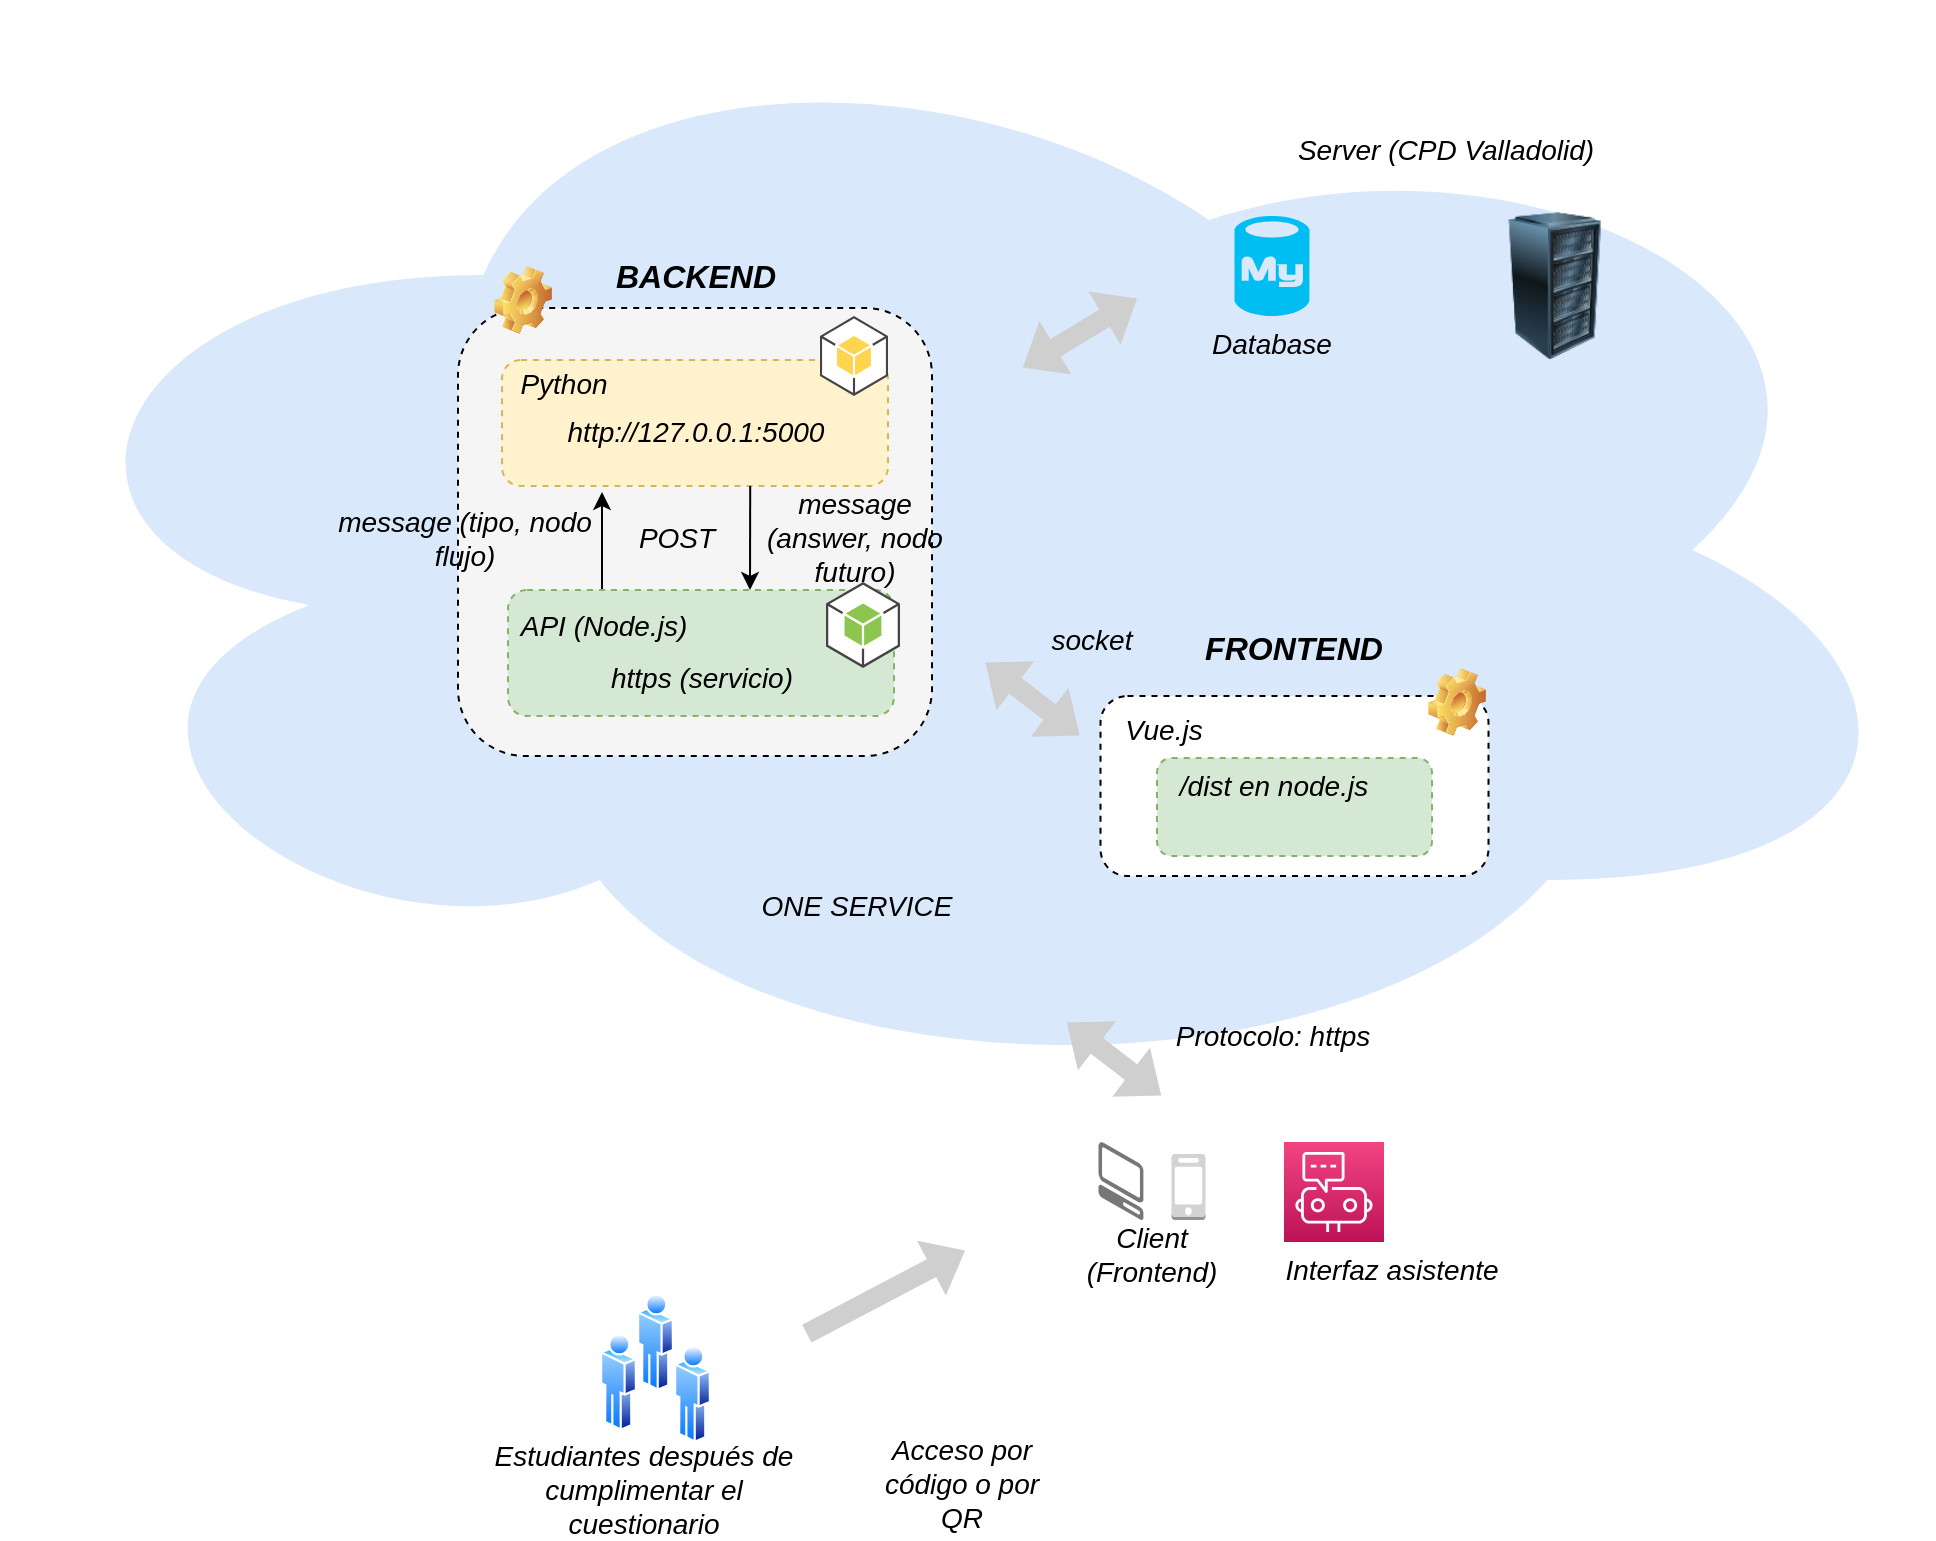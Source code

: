 <mxfile version="20.8.8" type="device"><diagram id="4CA7qquYvCr6WYJKMAbr" name="Page-1"><mxGraphModel dx="1834" dy="1131" grid="0" gridSize="10" guides="1" tooltips="1" connect="1" arrows="1" fold="1" page="0" pageScale="1" pageWidth="827" pageHeight="1169" math="0" shadow="0"><root><mxCell id="0"/><mxCell id="1" parent="0"/><mxCell id="6ighs5XaLtLn4eEmnkQy-30" value="" style="ellipse;shape=cloud;whiteSpace=wrap;html=1;fillColor=#dae8fc;strokeColor=none;" parent="1" vertex="1"><mxGeometry x="-161" y="-381" width="967" height="550" as="geometry"/></mxCell><mxCell id="6ighs5XaLtLn4eEmnkQy-31" value="&lt;p style=&quot;line-height: 150%;&quot;&gt;&lt;br&gt;&lt;/p&gt;" style="rounded=1;whiteSpace=wrap;html=1;strokeColor=default;dashed=1;fillColor=#f5f5f5;fontColor=#333333;fontSize=14;" parent="1" vertex="1"><mxGeometry x="68" y="-227" width="237" height="224" as="geometry"/></mxCell><mxCell id="6ighs5XaLtLn4eEmnkQy-32" value="" style="image;html=1;image=img/lib/clip_art/computers/Server_Rack_128x128.png;dashed=1;strokeColor=default;" parent="1" vertex="1"><mxGeometry x="579" y="-275" width="75" height="74" as="geometry"/></mxCell><mxCell id="6ighs5XaLtLn4eEmnkQy-33" value="Server (CPD Valladolid)" style="text;html=1;strokeColor=none;fillColor=none;align=center;verticalAlign=middle;whiteSpace=wrap;rounded=0;fontStyle=2;fontSize=14;" parent="1" vertex="1"><mxGeometry x="472" y="-331" width="180" height="49" as="geometry"/></mxCell><mxCell id="6ighs5XaLtLn4eEmnkQy-35" value="Database" style="text;html=1;strokeColor=none;fillColor=none;align=center;verticalAlign=middle;whiteSpace=wrap;rounded=0;fontStyle=2;fontSize=14;" parent="1" vertex="1"><mxGeometry x="427" y="-227" width="96" height="35" as="geometry"/></mxCell><mxCell id="6ighs5XaLtLn4eEmnkQy-38" value="" style="verticalLabelPosition=bottom;html=1;verticalAlign=top;align=center;strokeColor=none;fillColor=#00BEF2;shape=mxgraph.azure.mysql_database;" parent="1" vertex="1"><mxGeometry x="456.25" y="-273" width="37.5" height="50" as="geometry"/></mxCell><mxCell id="6ighs5XaLtLn4eEmnkQy-39" value="" style="shape=flexArrow;endArrow=classic;startArrow=classic;html=1;rounded=0;fillColor=#CFCFCF;strokeColor=none;" parent="1" edge="1"><mxGeometry width="100" height="100" relative="1" as="geometry"><mxPoint x="350" y="-197" as="sourcePoint"/><mxPoint x="408" y="-232" as="targetPoint"/></mxGeometry></mxCell><mxCell id="6ighs5XaLtLn4eEmnkQy-42" value="" style="group" parent="1" vertex="1" connectable="0"><mxGeometry x="388.25" y="190" width="53.5" height="39" as="geometry"/></mxCell><mxCell id="6ighs5XaLtLn4eEmnkQy-40" value="" style="verticalLabelPosition=bottom;html=1;verticalAlign=top;strokeWidth=1;align=center;outlineConnect=0;dashed=0;outlineConnect=0;shape=mxgraph.aws3d.client;aspect=fixed;strokeColor=none;fillColor=#777777;" parent="6ighs5XaLtLn4eEmnkQy-42" vertex="1"><mxGeometry width="22.5" height="39" as="geometry"/></mxCell><mxCell id="6ighs5XaLtLn4eEmnkQy-41" value="" style="outlineConnect=0;dashed=0;verticalLabelPosition=bottom;verticalAlign=top;align=center;html=1;shape=mxgraph.aws3.mobile_client;fillColor=#D2D3D3;gradientColor=none;strokeColor=default;" parent="6ighs5XaLtLn4eEmnkQy-42" vertex="1"><mxGeometry x="36.5" y="6" width="17" height="33" as="geometry"/></mxCell><mxCell id="6ighs5XaLtLn4eEmnkQy-43" value="Client (Frontend)" style="text;html=1;strokeColor=none;fillColor=none;align=center;verticalAlign=middle;whiteSpace=wrap;rounded=0;fontStyle=2;fontSize=14;" parent="1" vertex="1"><mxGeometry x="367" y="232" width="96" height="27" as="geometry"/></mxCell><mxCell id="6ighs5XaLtLn4eEmnkQy-45" value="" style="image;html=1;image=img/lib/clip_art/general/Gear_128x128.png;strokeColor=default;" parent="1" vertex="1"><mxGeometry x="77" y="-248" width="47" height="34" as="geometry"/></mxCell><mxCell id="6ighs5XaLtLn4eEmnkQy-47" value="" style="rounded=1;whiteSpace=wrap;html=1;strokeColor=default;dashed=1;fontSize=14;" parent="1" vertex="1"><mxGeometry x="389.25" y="-33" width="194" height="90" as="geometry"/></mxCell><mxCell id="6ighs5XaLtLn4eEmnkQy-48" value="" style="shape=flexArrow;endArrow=classic;startArrow=classic;html=1;rounded=0;fillColor=#CFCFCF;strokeColor=none;" parent="1" edge="1"><mxGeometry width="100" height="100" relative="1" as="geometry"><mxPoint x="372" y="130.0" as="sourcePoint"/><mxPoint x="420" y="167" as="targetPoint"/></mxGeometry></mxCell><mxCell id="6ighs5XaLtLn4eEmnkQy-50" value="" style="image;html=1;image=img/lib/clip_art/general/Gear_128x128.png;strokeColor=default;" parent="1" vertex="1"><mxGeometry x="544" y="-47" width="47" height="34" as="geometry"/></mxCell><mxCell id="6ighs5XaLtLn4eEmnkQy-52" value="" style="shape=flexArrow;endArrow=classic;html=1;rounded=0;fillColor=#CFCFCF;strokeColor=none;" parent="1" edge="1"><mxGeometry width="50" height="50" relative="1" as="geometry"><mxPoint x="242" y="286" as="sourcePoint"/><mxPoint x="322" y="244" as="targetPoint"/></mxGeometry></mxCell><mxCell id="6ighs5XaLtLn4eEmnkQy-55" value="" style="group" parent="1" vertex="1" connectable="0"><mxGeometry x="297" y="290" width="45" height="48" as="geometry"/></mxCell><mxCell id="6ighs5XaLtLn4eEmnkQy-53" value="" style="shape=image;html=1;verticalAlign=top;verticalLabelPosition=bottom;labelBackgroundColor=#ffffff;imageAspect=0;aspect=fixed;image=https://cdn1.iconfinder.com/data/icons/ios-11-glyphs/30/qr_code-128.png" parent="6ighs5XaLtLn4eEmnkQy-55" vertex="1"><mxGeometry x="21" y="24" width="24" height="24" as="geometry"/></mxCell><mxCell id="6ighs5XaLtLn4eEmnkQy-54" value="" style="shape=image;html=1;verticalAlign=top;verticalLabelPosition=bottom;labelBackgroundColor=#ffffff;imageAspect=0;aspect=fixed;image=https://cdn4.iconfinder.com/data/icons/basic-user-interface-2/512/User_Interface-40-128.png;dashed=1;strokeColor=default;" parent="6ighs5XaLtLn4eEmnkQy-55" vertex="1"><mxGeometry width="26" height="26" as="geometry"/></mxCell><mxCell id="6ighs5XaLtLn4eEmnkQy-56" value="Acceso por código o por QR" style="text;html=1;strokeColor=none;fillColor=none;align=center;verticalAlign=middle;whiteSpace=wrap;rounded=0;fontStyle=2;fontSize=14;" parent="1" vertex="1"><mxGeometry x="274.75" y="338" width="89.5" height="45" as="geometry"/></mxCell><mxCell id="6ighs5XaLtLn4eEmnkQy-57" value="" style="sketch=0;points=[[0,0,0],[0.25,0,0],[0.5,0,0],[0.75,0,0],[1,0,0],[0,1,0],[0.25,1,0],[0.5,1,0],[0.75,1,0],[1,1,0],[0,0.25,0],[0,0.5,0],[0,0.75,0],[1,0.25,0],[1,0.5,0],[1,0.75,0]];points=[[0,0,0],[0.25,0,0],[0.5,0,0],[0.75,0,0],[1,0,0],[0,1,0],[0.25,1,0],[0.5,1,0],[0.75,1,0],[1,1,0],[0,0.25,0],[0,0.5,0],[0,0.75,0],[1,0.25,0],[1,0.5,0],[1,0.75,0]];outlineConnect=0;fontColor=#232F3E;gradientColor=#F34482;gradientDirection=north;fillColor=#BC1356;strokeColor=#ffffff;dashed=0;verticalLabelPosition=bottom;verticalAlign=top;align=center;html=1;fontSize=12;fontStyle=0;aspect=fixed;shape=mxgraph.aws4.resourceIcon;resIcon=mxgraph.aws4.chatbot;" parent="1" vertex="1"><mxGeometry x="481" y="190" width="50" height="50" as="geometry"/></mxCell><mxCell id="6ighs5XaLtLn4eEmnkQy-59" value="&lt;i style=&quot;font-size: 14px;&quot;&gt;Interfaz asistente&lt;/i&gt;" style="text;html=1;strokeColor=none;fillColor=none;align=center;verticalAlign=middle;whiteSpace=wrap;rounded=0;dashed=1;fontSize=14;" parent="1" vertex="1"><mxGeometry x="466" y="210" width="138" height="87" as="geometry"/></mxCell><mxCell id="H-C-ufw8xSvrGa-HtCbN-5" value="" style="aspect=fixed;perimeter=ellipsePerimeter;html=1;align=center;shadow=0;dashed=0;spacingTop=3;image;image=img/lib/active_directory/user.svg;" vertex="1" parent="1"><mxGeometry x="176" y="291" width="18.5" height="50" as="geometry"/></mxCell><mxCell id="H-C-ufw8xSvrGa-HtCbN-6" value="" style="aspect=fixed;perimeter=ellipsePerimeter;html=1;align=center;shadow=0;dashed=0;spacingTop=3;image;image=img/lib/active_directory/user.svg;" vertex="1" parent="1"><mxGeometry x="139" y="285" width="18.5" height="50" as="geometry"/></mxCell><mxCell id="H-C-ufw8xSvrGa-HtCbN-7" value="" style="aspect=fixed;perimeter=ellipsePerimeter;html=1;align=center;shadow=0;dashed=0;spacingTop=3;image;image=img/lib/active_directory/user.svg;" vertex="1" parent="1"><mxGeometry x="157.5" y="265" width="18.5" height="50" as="geometry"/></mxCell><mxCell id="H-C-ufw8xSvrGa-HtCbN-8" value="&lt;i style=&quot;font-size: 14px;&quot;&gt;Estudiantes después de cumplimentar el cuestionario&lt;/i&gt;" style="text;html=1;strokeColor=none;fillColor=none;align=center;verticalAlign=middle;whiteSpace=wrap;rounded=0;fontSize=14;" vertex="1" parent="1"><mxGeometry x="83" y="348.5" width="156" height="30" as="geometry"/></mxCell><mxCell id="H-C-ufw8xSvrGa-HtCbN-17" value="&lt;p style=&quot;line-height: 150%;&quot;&gt;&lt;br&gt;&lt;/p&gt;" style="rounded=1;whiteSpace=wrap;html=1;strokeColor=#82b366;dashed=1;fillColor=#d5e8d4;fontSize=14;" vertex="1" parent="1"><mxGeometry x="93" y="-86" width="193" height="63" as="geometry"/></mxCell><mxCell id="H-C-ufw8xSvrGa-HtCbN-18" value="" style="outlineConnect=0;dashed=0;verticalLabelPosition=bottom;verticalAlign=top;align=center;html=1;shape=mxgraph.aws3.android;fillColor=#8CC64F;gradientColor=none;fontSize=13;" vertex="1" parent="1"><mxGeometry x="252" y="-90" width="37" height="43" as="geometry"/></mxCell><mxCell id="H-C-ufw8xSvrGa-HtCbN-19" value="&lt;p style=&quot;line-height: 150%;&quot;&gt;&lt;br&gt;&lt;/p&gt;" style="rounded=1;whiteSpace=wrap;html=1;strokeColor=#d6b656;dashed=1;fillColor=#fff2cc;fontSize=14;" vertex="1" parent="1"><mxGeometry x="90" y="-201" width="193" height="63" as="geometry"/></mxCell><mxCell id="H-C-ufw8xSvrGa-HtCbN-20" value="" style="outlineConnect=0;dashed=0;verticalLabelPosition=bottom;verticalAlign=top;align=center;html=1;shape=mxgraph.aws3.android;fillColor=#FFD44F;gradientColor=none;fontSize=13;" vertex="1" parent="1"><mxGeometry x="249" y="-223" width="34" height="40" as="geometry"/></mxCell><mxCell id="H-C-ufw8xSvrGa-HtCbN-21" value="Python" style="text;html=1;strokeColor=none;fillColor=none;align=center;verticalAlign=middle;whiteSpace=wrap;rounded=0;fontStyle=2;fontSize=14;" vertex="1" parent="1"><mxGeometry x="31" y="-214" width="180" height="49" as="geometry"/></mxCell><mxCell id="H-C-ufw8xSvrGa-HtCbN-22" value="API (Node.js)" style="text;html=1;strokeColor=none;fillColor=none;align=center;verticalAlign=middle;whiteSpace=wrap;rounded=0;fontStyle=2;fontSize=14;" vertex="1" parent="1"><mxGeometry x="51" y="-93" width="180" height="49" as="geometry"/></mxCell><mxCell id="H-C-ufw8xSvrGa-HtCbN-25" value="" style="endArrow=classic;html=1;rounded=0;fontSize=13;" edge="1" parent="1"><mxGeometry width="50" height="50" relative="1" as="geometry"><mxPoint x="140" y="-86.5" as="sourcePoint"/><mxPoint x="140" y="-135" as="targetPoint"/></mxGeometry></mxCell><mxCell id="H-C-ufw8xSvrGa-HtCbN-26" value="" style="endArrow=classic;html=1;rounded=0;fontSize=13;exitX=0.643;exitY=1;exitDx=0;exitDy=0;exitPerimeter=0;" edge="1" parent="1" source="H-C-ufw8xSvrGa-HtCbN-19"><mxGeometry width="50" height="50" relative="1" as="geometry"><mxPoint x="214" y="-37.5" as="sourcePoint"/><mxPoint x="214" y="-86" as="targetPoint"/></mxGeometry></mxCell><mxCell id="H-C-ufw8xSvrGa-HtCbN-28" value="http://127.0.0.1:5000" style="text;html=1;strokeColor=none;fillColor=none;align=center;verticalAlign=middle;whiteSpace=wrap;rounded=0;fontStyle=2;fontSize=14;" vertex="1" parent="1"><mxGeometry x="96.5" y="-185" width="180" height="39" as="geometry"/></mxCell><mxCell id="H-C-ufw8xSvrGa-HtCbN-31" value="POST" style="text;html=1;strokeColor=none;fillColor=none;align=center;verticalAlign=middle;whiteSpace=wrap;rounded=0;fontStyle=2;fontSize=14;" vertex="1" parent="1"><mxGeometry x="147" y="-132" width="61" height="39" as="geometry"/></mxCell><mxCell id="H-C-ufw8xSvrGa-HtCbN-32" value="message (answer, nodo futuro)" style="text;html=1;strokeColor=none;fillColor=none;align=center;verticalAlign=middle;whiteSpace=wrap;rounded=0;fontStyle=2;fontSize=14;" vertex="1" parent="1"><mxGeometry x="211" y="-132" width="111" height="39" as="geometry"/></mxCell><mxCell id="H-C-ufw8xSvrGa-HtCbN-33" value="message (tipo, nodo flujo)" style="text;html=1;strokeColor=none;fillColor=none;align=center;verticalAlign=middle;whiteSpace=wrap;rounded=0;fontStyle=2;fontSize=14;" vertex="1" parent="1"><mxGeometry x="3" y="-132" width="137" height="39" as="geometry"/></mxCell><mxCell id="H-C-ufw8xSvrGa-HtCbN-34" value="https (servicio)" style="text;html=1;strokeColor=none;fillColor=none;align=center;verticalAlign=middle;whiteSpace=wrap;rounded=0;fontStyle=2;fontSize=14;" vertex="1" parent="1"><mxGeometry x="99.5" y="-62" width="180" height="39" as="geometry"/></mxCell><mxCell id="H-C-ufw8xSvrGa-HtCbN-35" value="BACKEND" style="text;html=1;strokeColor=none;fillColor=none;align=center;verticalAlign=middle;whiteSpace=wrap;rounded=0;fontStyle=3;fontSize=16;" vertex="1" parent="1"><mxGeometry x="96.5" y="-268" width="180" height="49" as="geometry"/></mxCell><mxCell id="H-C-ufw8xSvrGa-HtCbN-36" value="&lt;p style=&quot;line-height: 150%;&quot;&gt;&lt;br&gt;&lt;/p&gt;" style="rounded=1;whiteSpace=wrap;html=1;strokeColor=#82b366;dashed=1;fillColor=#d5e8d4;fontSize=14;" vertex="1" parent="1"><mxGeometry x="417.5" y="-2" width="137.5" height="49" as="geometry"/></mxCell><mxCell id="H-C-ufw8xSvrGa-HtCbN-37" value="Vue.js" style="text;html=1;strokeColor=none;fillColor=none;align=center;verticalAlign=middle;whiteSpace=wrap;rounded=0;fontStyle=2;fontSize=14;" vertex="1" parent="1"><mxGeometry x="331.25" y="-41" width="180" height="49" as="geometry"/></mxCell><mxCell id="H-C-ufw8xSvrGa-HtCbN-38" value="/dist en node.js" style="text;html=1;strokeColor=none;fillColor=none;align=center;verticalAlign=middle;whiteSpace=wrap;rounded=0;fontStyle=2;fontSize=14;" vertex="1" parent="1"><mxGeometry x="385.75" y="-13" width="180" height="49" as="geometry"/></mxCell><mxCell id="H-C-ufw8xSvrGa-HtCbN-39" value="socket" style="text;html=1;strokeColor=none;fillColor=none;align=center;verticalAlign=middle;whiteSpace=wrap;rounded=0;fontStyle=2;fontSize=14;" vertex="1" parent="1"><mxGeometry x="295" y="-86" width="180" height="49" as="geometry"/></mxCell><mxCell id="H-C-ufw8xSvrGa-HtCbN-40" value="" style="shape=flexArrow;endArrow=classic;startArrow=classic;html=1;rounded=0;fillColor=#CFCFCF;strokeColor=none;" edge="1" parent="1"><mxGeometry width="100" height="100" relative="1" as="geometry"><mxPoint x="331.25" y="-50.0" as="sourcePoint"/><mxPoint x="379.25" y="-13" as="targetPoint"/></mxGeometry></mxCell><mxCell id="H-C-ufw8xSvrGa-HtCbN-41" value="FRONTEND" style="text;html=1;strokeColor=none;fillColor=none;align=center;verticalAlign=middle;whiteSpace=wrap;rounded=0;fontStyle=3;fontSize=16;" vertex="1" parent="1"><mxGeometry x="396.25" y="-82" width="180" height="49" as="geometry"/></mxCell><mxCell id="H-C-ufw8xSvrGa-HtCbN-42" value="ONE SERVICE" style="text;html=1;strokeColor=none;fillColor=none;align=center;verticalAlign=middle;whiteSpace=wrap;rounded=0;fontStyle=2;fontSize=14;" vertex="1" parent="1"><mxGeometry x="204.25" y="52" width="127" height="39" as="geometry"/></mxCell><mxCell id="H-C-ufw8xSvrGa-HtCbN-43" value="Protocolo: https" style="text;html=1;strokeColor=none;fillColor=none;align=center;verticalAlign=middle;whiteSpace=wrap;rounded=0;fontStyle=2;fontSize=14;" vertex="1" parent="1"><mxGeometry x="411.5" y="117" width="127" height="39" as="geometry"/></mxCell></root></mxGraphModel></diagram></mxfile>